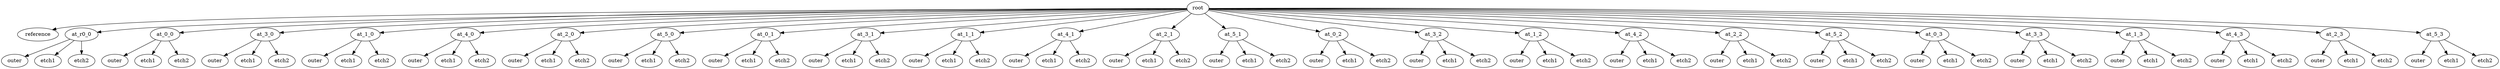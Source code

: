 digraph D {
    root_111 [label="root"];
    reference_112 [label="reference"];
    at_r0_0_113 [label="at_r0_0"];
    outer_114 [label="outer"];
    etch1_115 [label="etch1"];
    etch2_116 [label="etch2"];
    at_0_0_117 [label="at_0_0"];
    outer_118 [label="outer"];
    etch1_119 [label="etch1"];
    etch2_120 [label="etch2"];
    at_3_0_121 [label="at_3_0"];
    outer_122 [label="outer"];
    etch1_123 [label="etch1"];
    etch2_124 [label="etch2"];
    at_1_0_125 [label="at_1_0"];
    outer_126 [label="outer"];
    etch1_127 [label="etch1"];
    etch2_128 [label="etch2"];
    at_4_0_129 [label="at_4_0"];
    outer_130 [label="outer"];
    etch1_131 [label="etch1"];
    etch2_132 [label="etch2"];
    at_2_0_133 [label="at_2_0"];
    outer_134 [label="outer"];
    etch1_135 [label="etch1"];
    etch2_136 [label="etch2"];
    at_5_0_137 [label="at_5_0"];
    outer_138 [label="outer"];
    etch1_139 [label="etch1"];
    etch2_140 [label="etch2"];
    at_0_1_141 [label="at_0_1"];
    outer_142 [label="outer"];
    etch1_143 [label="etch1"];
    etch2_144 [label="etch2"];
    at_3_1_145 [label="at_3_1"];
    outer_146 [label="outer"];
    etch1_147 [label="etch1"];
    etch2_148 [label="etch2"];
    at_1_1_149 [label="at_1_1"];
    outer_150 [label="outer"];
    etch1_151 [label="etch1"];
    etch2_152 [label="etch2"];
    at_4_1_153 [label="at_4_1"];
    outer_154 [label="outer"];
    etch1_155 [label="etch1"];
    etch2_156 [label="etch2"];
    at_2_1_157 [label="at_2_1"];
    outer_158 [label="outer"];
    etch1_159 [label="etch1"];
    etch2_160 [label="etch2"];
    at_5_1_161 [label="at_5_1"];
    outer_162 [label="outer"];
    etch1_163 [label="etch1"];
    etch2_164 [label="etch2"];
    at_0_2_165 [label="at_0_2"];
    outer_166 [label="outer"];
    etch1_167 [label="etch1"];
    etch2_168 [label="etch2"];
    at_3_2_169 [label="at_3_2"];
    outer_170 [label="outer"];
    etch1_171 [label="etch1"];
    etch2_172 [label="etch2"];
    at_1_2_173 [label="at_1_2"];
    outer_174 [label="outer"];
    etch1_175 [label="etch1"];
    etch2_176 [label="etch2"];
    at_4_2_177 [label="at_4_2"];
    outer_178 [label="outer"];
    etch1_179 [label="etch1"];
    etch2_180 [label="etch2"];
    at_2_2_181 [label="at_2_2"];
    outer_182 [label="outer"];
    etch1_183 [label="etch1"];
    etch2_184 [label="etch2"];
    at_5_2_185 [label="at_5_2"];
    outer_186 [label="outer"];
    etch1_187 [label="etch1"];
    etch2_188 [label="etch2"];
    at_0_3_189 [label="at_0_3"];
    outer_190 [label="outer"];
    etch1_191 [label="etch1"];
    etch2_192 [label="etch2"];
    at_3_3_193 [label="at_3_3"];
    outer_194 [label="outer"];
    etch1_195 [label="etch1"];
    etch2_196 [label="etch2"];
    at_1_3_197 [label="at_1_3"];
    outer_198 [label="outer"];
    etch1_199 [label="etch1"];
    etch2_200 [label="etch2"];
    at_4_3_201 [label="at_4_3"];
    outer_202 [label="outer"];
    etch1_203 [label="etch1"];
    etch2_204 [label="etch2"];
    at_2_3_205 [label="at_2_3"];
    outer_206 [label="outer"];
    etch1_207 [label="etch1"];
    etch2_208 [label="etch2"];
    at_5_3_209 [label="at_5_3"];
    outer_210 [label="outer"];
    etch1_211 [label="etch1"];
    etch2_212 [label="etch2"];
    root_111 -> reference_112;
    root_111 -> at_r0_0_113;
    at_r0_0_113 -> outer_114;
    at_r0_0_113 -> etch1_115;
    at_r0_0_113 -> etch2_116;
    root_111 -> at_0_0_117;
    at_0_0_117 -> outer_118;
    at_0_0_117 -> etch1_119;
    at_0_0_117 -> etch2_120;
    root_111 -> at_3_0_121;
    at_3_0_121 -> outer_122;
    at_3_0_121 -> etch1_123;
    at_3_0_121 -> etch2_124;
    root_111 -> at_1_0_125;
    at_1_0_125 -> outer_126;
    at_1_0_125 -> etch1_127;
    at_1_0_125 -> etch2_128;
    root_111 -> at_4_0_129;
    at_4_0_129 -> outer_130;
    at_4_0_129 -> etch1_131;
    at_4_0_129 -> etch2_132;
    root_111 -> at_2_0_133;
    at_2_0_133 -> outer_134;
    at_2_0_133 -> etch1_135;
    at_2_0_133 -> etch2_136;
    root_111 -> at_5_0_137;
    at_5_0_137 -> outer_138;
    at_5_0_137 -> etch1_139;
    at_5_0_137 -> etch2_140;
    root_111 -> at_0_1_141;
    at_0_1_141 -> outer_142;
    at_0_1_141 -> etch1_143;
    at_0_1_141 -> etch2_144;
    root_111 -> at_3_1_145;
    at_3_1_145 -> outer_146;
    at_3_1_145 -> etch1_147;
    at_3_1_145 -> etch2_148;
    root_111 -> at_1_1_149;
    at_1_1_149 -> outer_150;
    at_1_1_149 -> etch1_151;
    at_1_1_149 -> etch2_152;
    root_111 -> at_4_1_153;
    at_4_1_153 -> outer_154;
    at_4_1_153 -> etch1_155;
    at_4_1_153 -> etch2_156;
    root_111 -> at_2_1_157;
    at_2_1_157 -> outer_158;
    at_2_1_157 -> etch1_159;
    at_2_1_157 -> etch2_160;
    root_111 -> at_5_1_161;
    at_5_1_161 -> outer_162;
    at_5_1_161 -> etch1_163;
    at_5_1_161 -> etch2_164;
    root_111 -> at_0_2_165;
    at_0_2_165 -> outer_166;
    at_0_2_165 -> etch1_167;
    at_0_2_165 -> etch2_168;
    root_111 -> at_3_2_169;
    at_3_2_169 -> outer_170;
    at_3_2_169 -> etch1_171;
    at_3_2_169 -> etch2_172;
    root_111 -> at_1_2_173;
    at_1_2_173 -> outer_174;
    at_1_2_173 -> etch1_175;
    at_1_2_173 -> etch2_176;
    root_111 -> at_4_2_177;
    at_4_2_177 -> outer_178;
    at_4_2_177 -> etch1_179;
    at_4_2_177 -> etch2_180;
    root_111 -> at_2_2_181;
    at_2_2_181 -> outer_182;
    at_2_2_181 -> etch1_183;
    at_2_2_181 -> etch2_184;
    root_111 -> at_5_2_185;
    at_5_2_185 -> outer_186;
    at_5_2_185 -> etch1_187;
    at_5_2_185 -> etch2_188;
    root_111 -> at_0_3_189;
    at_0_3_189 -> outer_190;
    at_0_3_189 -> etch1_191;
    at_0_3_189 -> etch2_192;
    root_111 -> at_3_3_193;
    at_3_3_193 -> outer_194;
    at_3_3_193 -> etch1_195;
    at_3_3_193 -> etch2_196;
    root_111 -> at_1_3_197;
    at_1_3_197 -> outer_198;
    at_1_3_197 -> etch1_199;
    at_1_3_197 -> etch2_200;
    root_111 -> at_4_3_201;
    at_4_3_201 -> outer_202;
    at_4_3_201 -> etch1_203;
    at_4_3_201 -> etch2_204;
    root_111 -> at_2_3_205;
    at_2_3_205 -> outer_206;
    at_2_3_205 -> etch1_207;
    at_2_3_205 -> etch2_208;
    root_111 -> at_5_3_209;
    at_5_3_209 -> outer_210;
    at_5_3_209 -> etch1_211;
    at_5_3_209 -> etch2_212;
}
